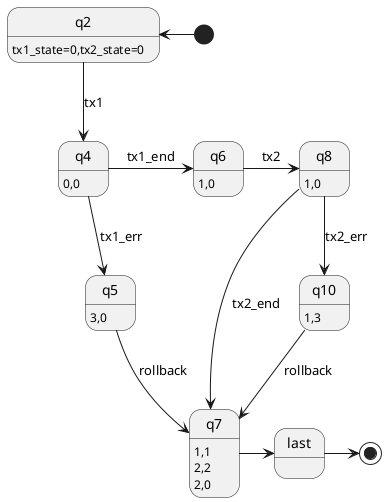 @startuml
' left to right direction
' hide empty description


state "q2" as q2
' q2 : !_tx1_state_0,!_tx1_state_1,!_tx2_state_0,!_tx2_state_1
q2 : tx1_state=0,tx2_state=0
'q2 : 0,0

state "q4" as q4
' q4 : !_tx1_state_0,!_tx1_state_1,!_tx2_state_0,!_tx2_state_1
' q4 : tx1_state=0,tx2_state=0
q4 : 0,0

state "q5" as q5
' q5 : _tx1_state_0,_tx1_state_1,!_tx2_state_0,!_tx2_state_1
' q5 : tx1_state=3,tx2_state=0
q5 : 3,0

state "q6" as q6
' q6 : _tx1_state_0,!_tx1_state_1,!_tx2_state_0,!_tx2_state_1
' q6 : tx1_state=1,tx2_state=0
q6 : 1,0

state "q7" as q7
' q7 : !_tx1_state_0,_tx1_state_1,!_tx2_state_0,_tx2_state_1
' q7 : !_tx1_state_0,_tx1_state_1,!_tx2_state_0,!_tx2_state_1
' q7 : tx1_state=1,tx2_state=1
' q7 : tx1_state=2,tx2_state=2
' q7 : tx1_state=2,tx2_state=0
q7 : 1,1
q7 : 2,2
q7 : 2,0

state "q8" as q8
' q8 : _tx1_state_0,!_tx1_state_1,!_tx2_state_0,!_tx2_state_1
' q8 : tx1_state=1,tx2_state=0
q8 : 1,0

state "last" as q9
' q9 : true

state "q10" as q10
' q10 : _tx1_state_0,!_tx1_state_1,_tx2_state_0,_tx2_state_1
' q10 : tx1_state=1,tx2_state=3
q10 : 1,3


[*] -left-> q2

q2 -down-> q4 : tx1
q4 -right-> q6 : tx1_end
q6 -right-> q8 : tx2
q8 --> q7 : tx2_end

q4 -down-> q5 : tx1_err
q5 --> q7 : rollback
q8 -down-> q10 : tx2_err
q10 --> q7 : rollback

q7 -right-> q9
' q7 -right-> q9 : ε
q9 -right-> [*]

@enduml
